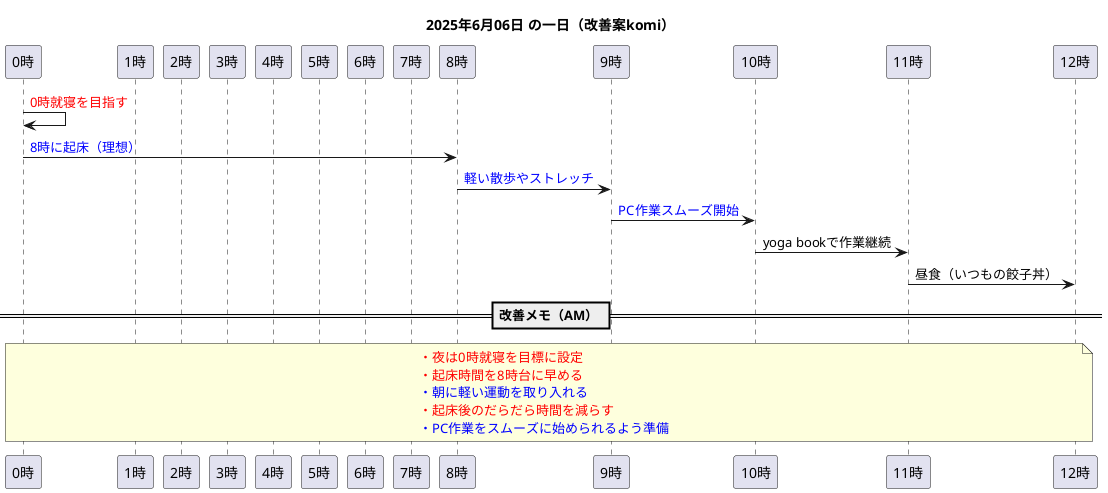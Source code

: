 @startuml
title 2025年6月06日 の一日（改善案komi）

participant "0時" as T0
participant "1時" as T1
participant "2時" as T2
participant "3時" as T3
participant "4時" as T4
participant "5時" as T5
participant "6時" as T6
participant "7時" as T7
participant "8時" as T8
participant "9時" as T9
participant "10時" as T10
participant "11時" as T11
participant "12時" as T12

T0 -> T0: <font color=red>0時就寝を目指す</font>
T0 -> T8: <font color=blue>8時に起床（理想）</font>
T8 -> T9: <font color=blue>軽い散歩やストレッチ</font>
T9 -> T10: <font color=blue>PC作業スムーズ開始</font>
T10 -> T11: yoga bookで作業継続
T11 -> T12: 昼食（いつもの餃子丼）

== 改善メモ（AM） ==
note over T0, T12
<color:red>・夜は0時就寝を目標に設定</color>  
<color:red>・起床時間を8時台に早める</color>  
<color:blue>・朝に軽い運動を取り入れる</color>  
<color:red>・起床後のだらだら時間を減らす</color>  
<color:blue>・PC作業をスムーズに始められるよう準備</color>
end note

@enduml